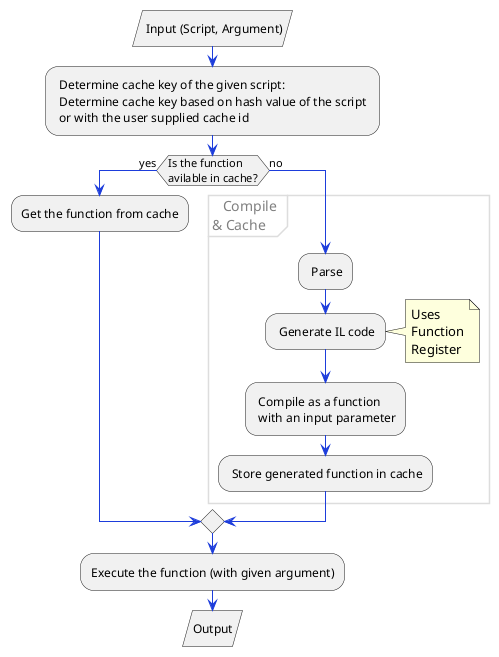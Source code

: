 @startuml HowSimpleflowWorks

skinparam partition {
  BorderColor #dddddd
  BorderThickness 1
  FontColor grey
  RoundCorner 10
}

skinparam component {
  FontSize 15
  FontName Courier
  BorderColor black
  BackgroundColor white
  ArrowFontName Impact
  ArrowColor #1d3ddb
}
: Input (Script, Argument)/
: Determine cache key of the given script: \n Determine cache key based on hash value of the script \n or with the user supplied cache id;

if (Is the function \navilable in cache?) then (yes)
  :Get the function from cache;
else (no)
partition "   Compile \n& Cache" {
 : Parse;
  : Generate IL code;
  note right: Uses\nFunction\nRegister
  
  : Compile as a function\n with an input parameter;
  : Store generated function in cache;
}
endif


:Execute the function (with given argument);
:Output/

@enduml    